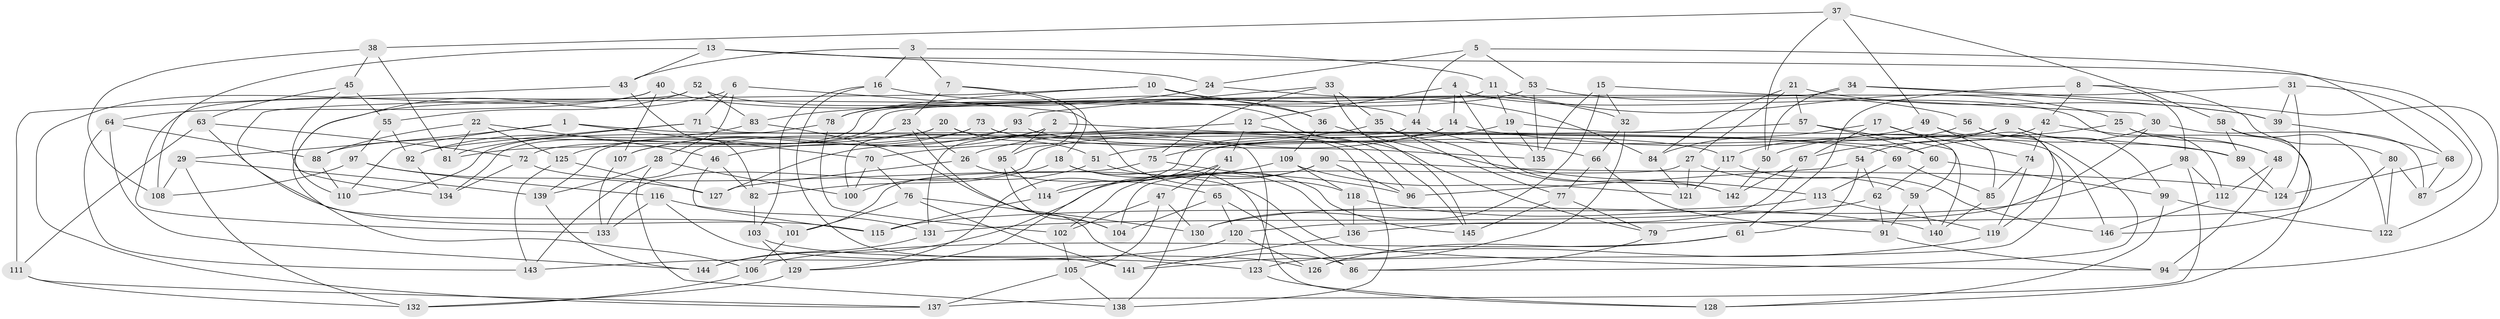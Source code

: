 // coarse degree distribution, {6: 0.22988505747126436, 4: 0.5747126436781609, 12: 0.022988505747126436, 7: 0.04597701149425287, 9: 0.011494252873563218, 10: 0.034482758620689655, 8: 0.04597701149425287, 5: 0.022988505747126436, 3: 0.011494252873563218}
// Generated by graph-tools (version 1.1) at 2025/20/03/04/25 18:20:34]
// undirected, 146 vertices, 292 edges
graph export_dot {
graph [start="1"]
  node [color=gray90,style=filled];
  1;
  2;
  3;
  4;
  5;
  6;
  7;
  8;
  9;
  10;
  11;
  12;
  13;
  14;
  15;
  16;
  17;
  18;
  19;
  20;
  21;
  22;
  23;
  24;
  25;
  26;
  27;
  28;
  29;
  30;
  31;
  32;
  33;
  34;
  35;
  36;
  37;
  38;
  39;
  40;
  41;
  42;
  43;
  44;
  45;
  46;
  47;
  48;
  49;
  50;
  51;
  52;
  53;
  54;
  55;
  56;
  57;
  58;
  59;
  60;
  61;
  62;
  63;
  64;
  65;
  66;
  67;
  68;
  69;
  70;
  71;
  72;
  73;
  74;
  75;
  76;
  77;
  78;
  79;
  80;
  81;
  82;
  83;
  84;
  85;
  86;
  87;
  88;
  89;
  90;
  91;
  92;
  93;
  94;
  95;
  96;
  97;
  98;
  99;
  100;
  101;
  102;
  103;
  104;
  105;
  106;
  107;
  108;
  109;
  110;
  111;
  112;
  113;
  114;
  115;
  116;
  117;
  118;
  119;
  120;
  121;
  122;
  123;
  124;
  125;
  126;
  127;
  128;
  129;
  130;
  131;
  132;
  133;
  134;
  135;
  136;
  137;
  138;
  139;
  140;
  141;
  142;
  143;
  144;
  145;
  146;
  1 -- 69;
  1 -- 29;
  1 -- 110;
  1 -- 70;
  2 -- 46;
  2 -- 60;
  2 -- 95;
  2 -- 143;
  3 -- 7;
  3 -- 43;
  3 -- 16;
  3 -- 11;
  4 -- 112;
  4 -- 142;
  4 -- 14;
  4 -- 12;
  5 -- 44;
  5 -- 68;
  5 -- 24;
  5 -- 53;
  6 -- 110;
  6 -- 28;
  6 -- 118;
  6 -- 71;
  7 -- 23;
  7 -- 95;
  7 -- 18;
  8 -- 98;
  8 -- 80;
  8 -- 61;
  8 -- 42;
  9 -- 67;
  9 -- 89;
  9 -- 99;
  9 -- 133;
  10 -- 101;
  10 -- 36;
  10 -- 78;
  10 -- 84;
  11 -- 25;
  11 -- 106;
  11 -- 19;
  12 -- 127;
  12 -- 145;
  12 -- 41;
  13 -- 24;
  13 -- 43;
  13 -- 122;
  13 -- 108;
  14 -- 26;
  14 -- 89;
  14 -- 129;
  15 -- 135;
  15 -- 30;
  15 -- 32;
  15 -- 130;
  16 -- 103;
  16 -- 36;
  16 -- 141;
  17 -- 67;
  17 -- 84;
  17 -- 59;
  17 -- 74;
  18 -- 128;
  18 -- 82;
  18 -- 136;
  19 -- 75;
  19 -- 135;
  19 -- 146;
  20 -- 88;
  20 -- 139;
  20 -- 138;
  20 -- 51;
  21 -- 27;
  21 -- 57;
  21 -- 39;
  21 -- 84;
  22 -- 81;
  22 -- 88;
  22 -- 46;
  22 -- 125;
  23 -- 26;
  23 -- 86;
  23 -- 125;
  24 -- 32;
  24 -- 83;
  25 -- 128;
  25 -- 48;
  25 -- 50;
  26 -- 65;
  26 -- 127;
  27 -- 59;
  27 -- 121;
  27 -- 104;
  28 -- 100;
  28 -- 138;
  28 -- 139;
  29 -- 108;
  29 -- 132;
  29 -- 139;
  30 -- 87;
  30 -- 69;
  30 -- 79;
  31 -- 87;
  31 -- 39;
  31 -- 124;
  31 -- 72;
  32 -- 66;
  32 -- 141;
  33 -- 145;
  33 -- 35;
  33 -- 75;
  33 -- 93;
  34 -- 94;
  34 -- 39;
  34 -- 134;
  34 -- 50;
  35 -- 77;
  35 -- 70;
  35 -- 142;
  36 -- 113;
  36 -- 109;
  37 -- 50;
  37 -- 38;
  37 -- 58;
  37 -- 49;
  38 -- 81;
  38 -- 45;
  38 -- 108;
  39 -- 68;
  40 -- 64;
  40 -- 137;
  40 -- 107;
  40 -- 44;
  41 -- 47;
  41 -- 129;
  41 -- 138;
  42 -- 54;
  42 -- 74;
  42 -- 48;
  43 -- 82;
  43 -- 111;
  44 -- 131;
  44 -- 66;
  45 -- 63;
  45 -- 134;
  45 -- 55;
  46 -- 82;
  46 -- 115;
  47 -- 102;
  47 -- 105;
  47 -- 130;
  48 -- 112;
  48 -- 94;
  49 -- 126;
  49 -- 85;
  49 -- 51;
  50 -- 142;
  51 -- 145;
  51 -- 100;
  52 -- 79;
  52 -- 83;
  52 -- 55;
  52 -- 133;
  53 -- 135;
  53 -- 56;
  53 -- 78;
  54 -- 62;
  54 -- 61;
  54 -- 96;
  55 -- 97;
  55 -- 92;
  56 -- 119;
  56 -- 117;
  56 -- 86;
  57 -- 114;
  57 -- 140;
  57 -- 60;
  58 -- 122;
  58 -- 89;
  58 -- 120;
  59 -- 91;
  59 -- 140;
  60 -- 62;
  60 -- 99;
  61 -- 106;
  61 -- 126;
  62 -- 131;
  62 -- 91;
  63 -- 72;
  63 -- 115;
  63 -- 111;
  64 -- 143;
  64 -- 88;
  64 -- 144;
  65 -- 104;
  65 -- 86;
  65 -- 120;
  66 -- 91;
  66 -- 77;
  67 -- 142;
  67 -- 136;
  68 -- 87;
  68 -- 124;
  69 -- 85;
  69 -- 113;
  70 -- 100;
  70 -- 76;
  71 -- 92;
  71 -- 123;
  71 -- 81;
  72 -- 94;
  72 -- 134;
  73 -- 81;
  73 -- 135;
  73 -- 96;
  73 -- 107;
  74 -- 119;
  74 -- 85;
  75 -- 96;
  75 -- 101;
  76 -- 101;
  76 -- 130;
  76 -- 141;
  77 -- 79;
  77 -- 145;
  78 -- 110;
  78 -- 102;
  79 -- 86;
  80 -- 122;
  80 -- 87;
  80 -- 146;
  82 -- 103;
  83 -- 104;
  83 -- 92;
  84 -- 121;
  85 -- 140;
  88 -- 110;
  89 -- 124;
  90 -- 144;
  90 -- 102;
  90 -- 96;
  90 -- 124;
  91 -- 94;
  92 -- 134;
  93 -- 107;
  93 -- 117;
  93 -- 100;
  95 -- 114;
  95 -- 104;
  97 -- 127;
  97 -- 108;
  97 -- 116;
  98 -- 137;
  98 -- 112;
  98 -- 130;
  99 -- 128;
  99 -- 122;
  101 -- 106;
  102 -- 105;
  103 -- 129;
  103 -- 126;
  105 -- 137;
  105 -- 138;
  106 -- 132;
  107 -- 133;
  109 -- 118;
  109 -- 114;
  109 -- 121;
  111 -- 137;
  111 -- 132;
  112 -- 146;
  113 -- 115;
  113 -- 119;
  114 -- 115;
  116 -- 123;
  116 -- 131;
  116 -- 133;
  117 -- 121;
  117 -- 146;
  118 -- 136;
  118 -- 140;
  119 -- 123;
  120 -- 143;
  120 -- 126;
  123 -- 128;
  125 -- 127;
  125 -- 143;
  129 -- 132;
  131 -- 144;
  136 -- 141;
  139 -- 144;
}
